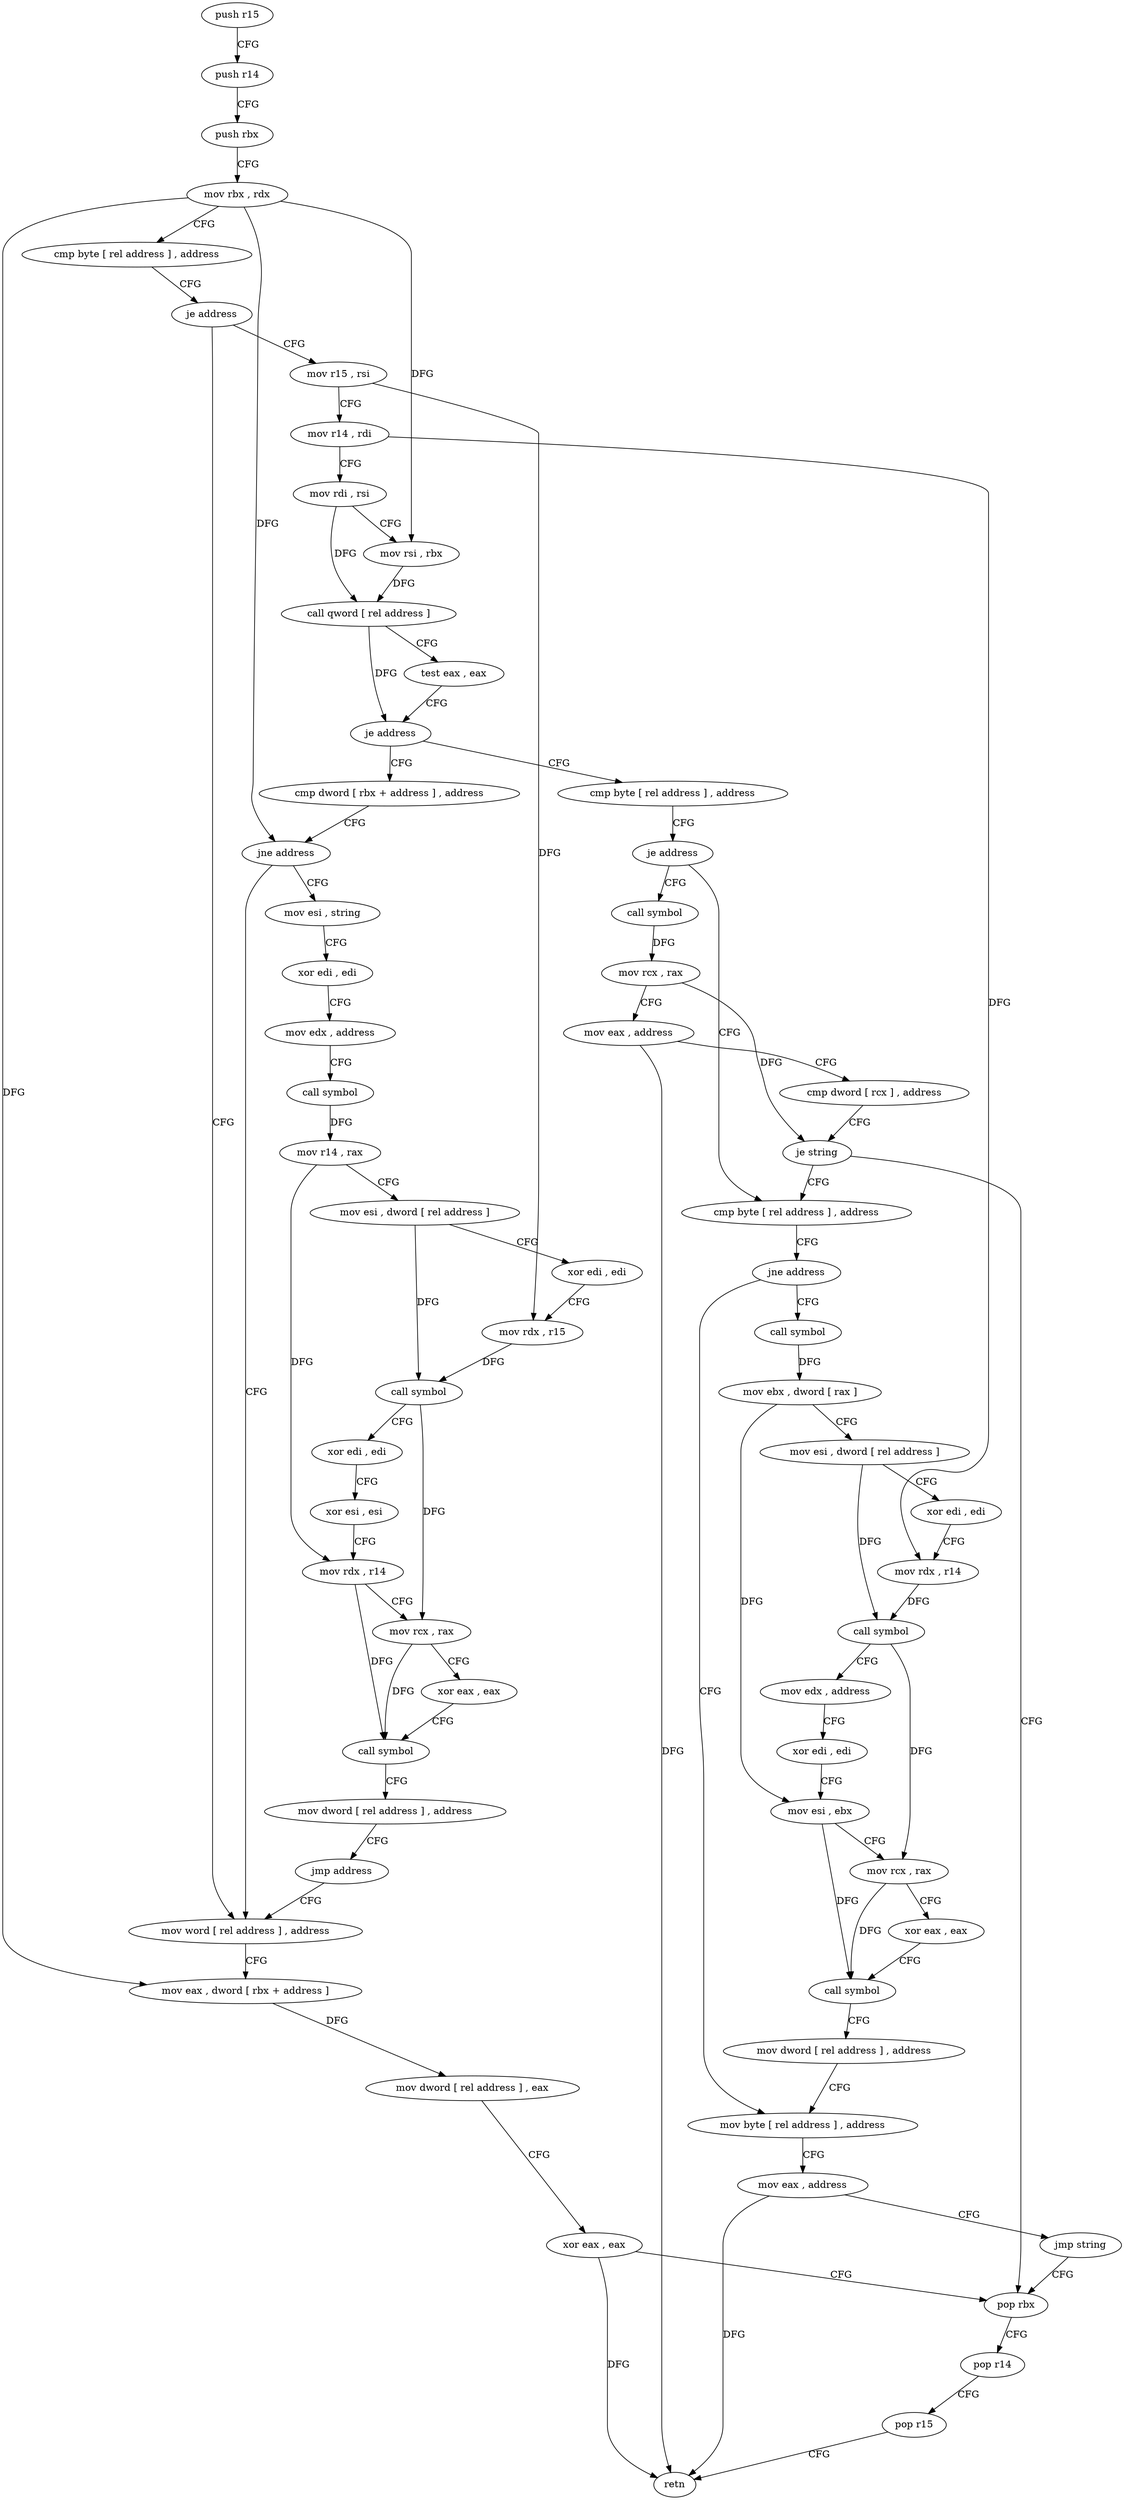 digraph "func" {
"4228560" [label = "push r15" ]
"4228562" [label = "push r14" ]
"4228564" [label = "push rbx" ]
"4228565" [label = "mov rbx , rdx" ]
"4228568" [label = "cmp byte [ rel address ] , address" ]
"4228575" [label = "je address" ]
"4228603" [label = "mov r15 , rsi" ]
"4228577" [label = "mov word [ rel address ] , address" ]
"4228606" [label = "mov r14 , rdi" ]
"4228609" [label = "mov rdi , rsi" ]
"4228612" [label = "mov rsi , rbx" ]
"4228615" [label = "call qword [ rel address ]" ]
"4228621" [label = "test eax , eax" ]
"4228623" [label = "je address" ]
"4228730" [label = "cmp dword [ rbx + address ] , address" ]
"4228625" [label = "cmp byte [ rel address ] , address" ]
"4228586" [label = "mov eax , dword [ rbx + address ]" ]
"4228589" [label = "mov dword [ rel address ] , eax" ]
"4228595" [label = "xor eax , eax" ]
"4228597" [label = "pop rbx" ]
"4228734" [label = "jne address" ]
"4228740" [label = "mov esi , string" ]
"4228632" [label = "je address" ]
"4228652" [label = "cmp byte [ rel address ] , address" ]
"4228634" [label = "call symbol" ]
"4228745" [label = "xor edi , edi" ]
"4228747" [label = "mov edx , address" ]
"4228752" [label = "call symbol" ]
"4228757" [label = "mov r14 , rax" ]
"4228760" [label = "mov esi , dword [ rel address ]" ]
"4228766" [label = "xor edi , edi" ]
"4228768" [label = "mov rdx , r15" ]
"4228771" [label = "call symbol" ]
"4228776" [label = "xor edi , edi" ]
"4228778" [label = "xor esi , esi" ]
"4228780" [label = "mov rdx , r14" ]
"4228783" [label = "mov rcx , rax" ]
"4228786" [label = "xor eax , eax" ]
"4228788" [label = "call symbol" ]
"4228793" [label = "mov dword [ rel address ] , address" ]
"4228803" [label = "jmp address" ]
"4228659" [label = "jne address" ]
"4228713" [label = "mov byte [ rel address ] , address" ]
"4228661" [label = "call symbol" ]
"4228639" [label = "mov rcx , rax" ]
"4228642" [label = "mov eax , address" ]
"4228647" [label = "cmp dword [ rcx ] , address" ]
"4228650" [label = "je string" ]
"4228720" [label = "mov eax , address" ]
"4228725" [label = "jmp string" ]
"4228666" [label = "mov ebx , dword [ rax ]" ]
"4228668" [label = "mov esi , dword [ rel address ]" ]
"4228674" [label = "xor edi , edi" ]
"4228676" [label = "mov rdx , r14" ]
"4228679" [label = "call symbol" ]
"4228684" [label = "mov edx , address" ]
"4228689" [label = "xor edi , edi" ]
"4228691" [label = "mov esi , ebx" ]
"4228693" [label = "mov rcx , rax" ]
"4228696" [label = "xor eax , eax" ]
"4228698" [label = "call symbol" ]
"4228703" [label = "mov dword [ rel address ] , address" ]
"4228598" [label = "pop r14" ]
"4228600" [label = "pop r15" ]
"4228602" [label = "retn" ]
"4228560" -> "4228562" [ label = "CFG" ]
"4228562" -> "4228564" [ label = "CFG" ]
"4228564" -> "4228565" [ label = "CFG" ]
"4228565" -> "4228568" [ label = "CFG" ]
"4228565" -> "4228612" [ label = "DFG" ]
"4228565" -> "4228586" [ label = "DFG" ]
"4228565" -> "4228734" [ label = "DFG" ]
"4228568" -> "4228575" [ label = "CFG" ]
"4228575" -> "4228603" [ label = "CFG" ]
"4228575" -> "4228577" [ label = "CFG" ]
"4228603" -> "4228606" [ label = "CFG" ]
"4228603" -> "4228768" [ label = "DFG" ]
"4228577" -> "4228586" [ label = "CFG" ]
"4228606" -> "4228609" [ label = "CFG" ]
"4228606" -> "4228676" [ label = "DFG" ]
"4228609" -> "4228612" [ label = "CFG" ]
"4228609" -> "4228615" [ label = "DFG" ]
"4228612" -> "4228615" [ label = "DFG" ]
"4228615" -> "4228621" [ label = "CFG" ]
"4228615" -> "4228623" [ label = "DFG" ]
"4228621" -> "4228623" [ label = "CFG" ]
"4228623" -> "4228730" [ label = "CFG" ]
"4228623" -> "4228625" [ label = "CFG" ]
"4228730" -> "4228734" [ label = "CFG" ]
"4228625" -> "4228632" [ label = "CFG" ]
"4228586" -> "4228589" [ label = "DFG" ]
"4228589" -> "4228595" [ label = "CFG" ]
"4228595" -> "4228597" [ label = "CFG" ]
"4228595" -> "4228602" [ label = "DFG" ]
"4228597" -> "4228598" [ label = "CFG" ]
"4228734" -> "4228577" [ label = "CFG" ]
"4228734" -> "4228740" [ label = "CFG" ]
"4228740" -> "4228745" [ label = "CFG" ]
"4228632" -> "4228652" [ label = "CFG" ]
"4228632" -> "4228634" [ label = "CFG" ]
"4228652" -> "4228659" [ label = "CFG" ]
"4228634" -> "4228639" [ label = "DFG" ]
"4228745" -> "4228747" [ label = "CFG" ]
"4228747" -> "4228752" [ label = "CFG" ]
"4228752" -> "4228757" [ label = "DFG" ]
"4228757" -> "4228760" [ label = "CFG" ]
"4228757" -> "4228780" [ label = "DFG" ]
"4228760" -> "4228766" [ label = "CFG" ]
"4228760" -> "4228771" [ label = "DFG" ]
"4228766" -> "4228768" [ label = "CFG" ]
"4228768" -> "4228771" [ label = "DFG" ]
"4228771" -> "4228776" [ label = "CFG" ]
"4228771" -> "4228783" [ label = "DFG" ]
"4228776" -> "4228778" [ label = "CFG" ]
"4228778" -> "4228780" [ label = "CFG" ]
"4228780" -> "4228783" [ label = "CFG" ]
"4228780" -> "4228788" [ label = "DFG" ]
"4228783" -> "4228786" [ label = "CFG" ]
"4228783" -> "4228788" [ label = "DFG" ]
"4228786" -> "4228788" [ label = "CFG" ]
"4228788" -> "4228793" [ label = "CFG" ]
"4228793" -> "4228803" [ label = "CFG" ]
"4228803" -> "4228577" [ label = "CFG" ]
"4228659" -> "4228713" [ label = "CFG" ]
"4228659" -> "4228661" [ label = "CFG" ]
"4228713" -> "4228720" [ label = "CFG" ]
"4228661" -> "4228666" [ label = "DFG" ]
"4228639" -> "4228642" [ label = "CFG" ]
"4228639" -> "4228650" [ label = "DFG" ]
"4228642" -> "4228647" [ label = "CFG" ]
"4228642" -> "4228602" [ label = "DFG" ]
"4228647" -> "4228650" [ label = "CFG" ]
"4228650" -> "4228597" [ label = "CFG" ]
"4228650" -> "4228652" [ label = "CFG" ]
"4228720" -> "4228725" [ label = "CFG" ]
"4228720" -> "4228602" [ label = "DFG" ]
"4228725" -> "4228597" [ label = "CFG" ]
"4228666" -> "4228668" [ label = "CFG" ]
"4228666" -> "4228691" [ label = "DFG" ]
"4228668" -> "4228674" [ label = "CFG" ]
"4228668" -> "4228679" [ label = "DFG" ]
"4228674" -> "4228676" [ label = "CFG" ]
"4228676" -> "4228679" [ label = "DFG" ]
"4228679" -> "4228684" [ label = "CFG" ]
"4228679" -> "4228693" [ label = "DFG" ]
"4228684" -> "4228689" [ label = "CFG" ]
"4228689" -> "4228691" [ label = "CFG" ]
"4228691" -> "4228693" [ label = "CFG" ]
"4228691" -> "4228698" [ label = "DFG" ]
"4228693" -> "4228696" [ label = "CFG" ]
"4228693" -> "4228698" [ label = "DFG" ]
"4228696" -> "4228698" [ label = "CFG" ]
"4228698" -> "4228703" [ label = "CFG" ]
"4228703" -> "4228713" [ label = "CFG" ]
"4228598" -> "4228600" [ label = "CFG" ]
"4228600" -> "4228602" [ label = "CFG" ]
}
